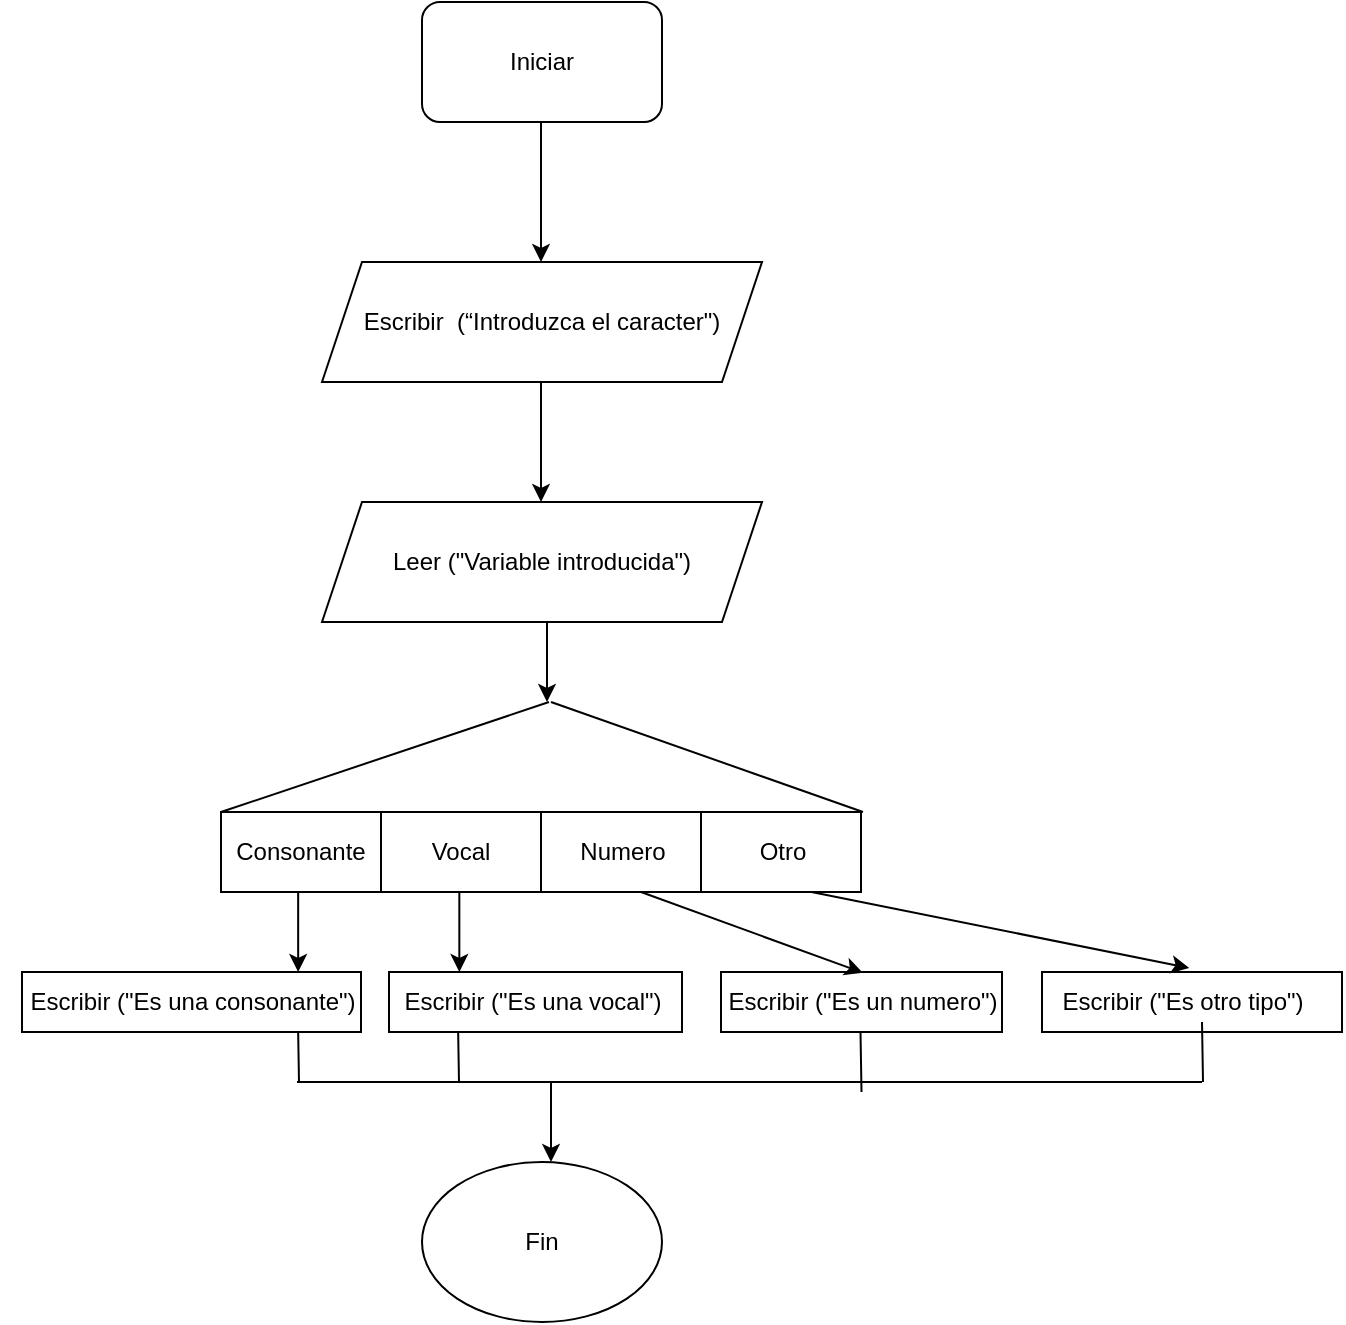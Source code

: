 <mxfile version="20.3.3" type="github">
  <diagram id="C5RBs43oDa-KdzZeNtuy" name="Page-1">
    <mxGraphModel dx="1278" dy="579" grid="1" gridSize="10" guides="1" tooltips="1" connect="1" arrows="1" fold="1" page="1" pageScale="1" pageWidth="827" pageHeight="1169" math="0" shadow="0">
      <root>
        <mxCell id="WIyWlLk6GJQsqaUBKTNV-0" />
        <mxCell id="WIyWlLk6GJQsqaUBKTNV-1" parent="WIyWlLk6GJQsqaUBKTNV-0" />
        <mxCell id="WNN6O7Ay_yX6jdCM337C-0" value="&lt;font style=&quot;vertical-align: inherit;&quot;&gt;&lt;font style=&quot;vertical-align: inherit;&quot;&gt;Iniciar&lt;/font&gt;&lt;/font&gt;" style="rounded=1;whiteSpace=wrap;html=1;" vertex="1" parent="WIyWlLk6GJQsqaUBKTNV-1">
          <mxGeometry x="320" y="40.0" width="120" height="60" as="geometry" />
        </mxCell>
        <mxCell id="WNN6O7Ay_yX6jdCM337C-1" value="" style="endArrow=classic;html=1;rounded=0;" edge="1" parent="WIyWlLk6GJQsqaUBKTNV-1">
          <mxGeometry width="50" height="50" relative="1" as="geometry">
            <mxPoint x="379.5" y="100.0" as="sourcePoint" />
            <mxPoint x="379.5" y="170.0" as="targetPoint" />
          </mxGeometry>
        </mxCell>
        <mxCell id="WNN6O7Ay_yX6jdCM337C-2" value="&lt;font style=&quot;vertical-align: inherit;&quot;&gt;&lt;font style=&quot;vertical-align: inherit;&quot;&gt;&lt;font style=&quot;vertical-align: inherit;&quot;&gt;&lt;font style=&quot;vertical-align: inherit;&quot;&gt;&lt;font style=&quot;vertical-align: inherit;&quot;&gt;&lt;font style=&quot;vertical-align: inherit;&quot;&gt;Escribir&amp;nbsp; &lt;/font&gt;&lt;/font&gt;&lt;/font&gt;&lt;/font&gt;&lt;/font&gt;&lt;/font&gt;&lt;span id=&quot;docs-internal-guid-b2af90ea-7fff-9c41-b5fd-789b85aaa53d&quot;&gt;&lt;span style=&quot;font-family: Arial; background-color: transparent; font-variant-numeric: normal; font-variant-east-asian: normal; vertical-align: baseline;&quot;&gt;&lt;font style=&quot;vertical-align: inherit;&quot;&gt;&lt;font style=&quot;vertical-align: inherit; font-size: 12px;&quot;&gt;&lt;font style=&quot;vertical-align: inherit;&quot;&gt;&lt;font style=&quot;vertical-align: inherit;&quot;&gt;(“Introduzca el caracter&quot;)&lt;/font&gt;&lt;/font&gt;&lt;/font&gt;&lt;/font&gt;&lt;/span&gt;&lt;/span&gt;" style="shape=parallelogram;perimeter=parallelogramPerimeter;whiteSpace=wrap;html=1;fixedSize=1;" vertex="1" parent="WIyWlLk6GJQsqaUBKTNV-1">
          <mxGeometry x="270" y="170" width="220" height="60" as="geometry" />
        </mxCell>
        <mxCell id="WNN6O7Ay_yX6jdCM337C-3" value="" style="endArrow=classic;html=1;rounded=0;fontSize=12;" edge="1" parent="WIyWlLk6GJQsqaUBKTNV-1">
          <mxGeometry width="50" height="50" relative="1" as="geometry">
            <mxPoint x="379.5" y="230" as="sourcePoint" />
            <mxPoint x="379.5" y="290" as="targetPoint" />
          </mxGeometry>
        </mxCell>
        <mxCell id="WNN6O7Ay_yX6jdCM337C-4" value="&lt;font style=&quot;vertical-align: inherit;&quot;&gt;&lt;font style=&quot;vertical-align: inherit;&quot;&gt;Leer (&quot;Variable introducida&quot;)&lt;/font&gt;&lt;/font&gt;" style="shape=parallelogram;perimeter=parallelogramPerimeter;whiteSpace=wrap;html=1;fixedSize=1;fontSize=12;" vertex="1" parent="WIyWlLk6GJQsqaUBKTNV-1">
          <mxGeometry x="270" y="290" width="220" height="60" as="geometry" />
        </mxCell>
        <mxCell id="WNN6O7Ay_yX6jdCM337C-5" value="" style="rounded=0;whiteSpace=wrap;html=1;fontSize=12;" vertex="1" parent="WIyWlLk6GJQsqaUBKTNV-1">
          <mxGeometry x="219.5" y="445" width="320" height="40" as="geometry" />
        </mxCell>
        <mxCell id="WNN6O7Ay_yX6jdCM337C-6" value="" style="endArrow=none;html=1;rounded=0;fontSize=12;" edge="1" parent="WIyWlLk6GJQsqaUBKTNV-1">
          <mxGeometry width="50" height="50" relative="1" as="geometry">
            <mxPoint x="299.5" y="485" as="sourcePoint" />
            <mxPoint x="299.5" y="445" as="targetPoint" />
            <Array as="points">
              <mxPoint x="299.5" y="465" />
            </Array>
          </mxGeometry>
        </mxCell>
        <mxCell id="WNN6O7Ay_yX6jdCM337C-7" value="" style="endArrow=none;html=1;rounded=0;fontSize=12;" edge="1" parent="WIyWlLk6GJQsqaUBKTNV-1">
          <mxGeometry width="50" height="50" relative="1" as="geometry">
            <mxPoint x="379.5" y="485" as="sourcePoint" />
            <mxPoint x="379.5" y="445" as="targetPoint" />
          </mxGeometry>
        </mxCell>
        <mxCell id="WNN6O7Ay_yX6jdCM337C-8" value="" style="endArrow=none;html=1;rounded=0;fontSize=12;" edge="1" parent="WIyWlLk6GJQsqaUBKTNV-1">
          <mxGeometry width="50" height="50" relative="1" as="geometry">
            <mxPoint x="459.5" y="485" as="sourcePoint" />
            <mxPoint x="459.5" y="445" as="targetPoint" />
          </mxGeometry>
        </mxCell>
        <mxCell id="WNN6O7Ay_yX6jdCM337C-9" value="&lt;font style=&quot;vertical-align: inherit;&quot;&gt;&lt;font style=&quot;vertical-align: inherit;&quot;&gt;&lt;font style=&quot;vertical-align: inherit;&quot;&gt;&lt;font style=&quot;vertical-align: inherit;&quot;&gt;&lt;font style=&quot;vertical-align: inherit;&quot;&gt;&lt;font style=&quot;vertical-align: inherit;&quot;&gt;Consonante&lt;/font&gt;&lt;/font&gt;&lt;br&gt;&lt;/font&gt;&lt;/font&gt;&lt;/font&gt;&lt;/font&gt;" style="text;html=1;align=center;verticalAlign=middle;resizable=0;points=[];autosize=1;strokeColor=none;fillColor=none;fontSize=12;" vertex="1" parent="WIyWlLk6GJQsqaUBKTNV-1">
          <mxGeometry x="213.5" y="450" width="90" height="30" as="geometry" />
        </mxCell>
        <mxCell id="WNN6O7Ay_yX6jdCM337C-10" value="&lt;font style=&quot;vertical-align: inherit;&quot;&gt;&lt;font style=&quot;vertical-align: inherit;&quot;&gt;&lt;font style=&quot;vertical-align: inherit;&quot;&gt;&lt;font style=&quot;vertical-align: inherit;&quot;&gt;&lt;font style=&quot;vertical-align: inherit;&quot;&gt;&lt;font style=&quot;vertical-align: inherit;&quot;&gt;Vocal&lt;/font&gt;&lt;/font&gt;&lt;/font&gt;&lt;/font&gt;&lt;/font&gt;&lt;/font&gt;" style="text;html=1;align=center;verticalAlign=middle;resizable=0;points=[];autosize=1;strokeColor=none;fillColor=none;fontSize=12;" vertex="1" parent="WIyWlLk6GJQsqaUBKTNV-1">
          <mxGeometry x="313.5" y="450" width="50" height="30" as="geometry" />
        </mxCell>
        <mxCell id="WNN6O7Ay_yX6jdCM337C-11" value="&lt;font style=&quot;vertical-align: inherit;&quot;&gt;&lt;font style=&quot;vertical-align: inherit;&quot;&gt;&lt;font style=&quot;vertical-align: inherit;&quot;&gt;&lt;font style=&quot;vertical-align: inherit;&quot;&gt;&lt;font style=&quot;vertical-align: inherit;&quot;&gt;&lt;font style=&quot;vertical-align: inherit;&quot;&gt;Numero&lt;/font&gt;&lt;/font&gt;&lt;/font&gt;&lt;/font&gt;&lt;/font&gt;&lt;/font&gt;" style="text;html=1;align=center;verticalAlign=middle;resizable=0;points=[];autosize=1;strokeColor=none;fillColor=none;fontSize=12;" vertex="1" parent="WIyWlLk6GJQsqaUBKTNV-1">
          <mxGeometry x="384.5" y="450" width="70" height="30" as="geometry" />
        </mxCell>
        <mxCell id="WNN6O7Ay_yX6jdCM337C-12" value="&lt;font style=&quot;vertical-align: inherit;&quot;&gt;&lt;font style=&quot;vertical-align: inherit;&quot;&gt;&lt;font style=&quot;vertical-align: inherit;&quot;&gt;&lt;font style=&quot;vertical-align: inherit;&quot;&gt;Otro&lt;/font&gt;&lt;/font&gt;&lt;br&gt;&lt;/font&gt;&lt;/font&gt;" style="text;html=1;align=center;verticalAlign=middle;resizable=0;points=[];autosize=1;strokeColor=none;fillColor=none;fontSize=12;" vertex="1" parent="WIyWlLk6GJQsqaUBKTNV-1">
          <mxGeometry x="474.5" y="450" width="50" height="30" as="geometry" />
        </mxCell>
        <mxCell id="WNN6O7Ay_yX6jdCM337C-13" value="" style="rounded=0;whiteSpace=wrap;html=1;fontSize=12;" vertex="1" parent="WIyWlLk6GJQsqaUBKTNV-1">
          <mxGeometry x="120" y="525" width="169.5" height="30" as="geometry" />
        </mxCell>
        <mxCell id="WNN6O7Ay_yX6jdCM337C-14" value="" style="rounded=0;whiteSpace=wrap;html=1;fontSize=12;" vertex="1" parent="WIyWlLk6GJQsqaUBKTNV-1">
          <mxGeometry x="303.5" y="525" width="146.5" height="30" as="geometry" />
        </mxCell>
        <mxCell id="WNN6O7Ay_yX6jdCM337C-15" value="" style="rounded=0;whiteSpace=wrap;html=1;fontSize=12;" vertex="1" parent="WIyWlLk6GJQsqaUBKTNV-1">
          <mxGeometry x="469.5" y="525" width="140.5" height="30" as="geometry" />
        </mxCell>
        <mxCell id="WNN6O7Ay_yX6jdCM337C-16" value="" style="rounded=0;whiteSpace=wrap;html=1;fontSize=12;" vertex="1" parent="WIyWlLk6GJQsqaUBKTNV-1">
          <mxGeometry x="630" y="525" width="150" height="30" as="geometry" />
        </mxCell>
        <mxCell id="WNN6O7Ay_yX6jdCM337C-17" value="" style="endArrow=classic;html=1;rounded=0;fontSize=12;" edge="1" parent="WIyWlLk6GJQsqaUBKTNV-1">
          <mxGeometry width="50" height="50" relative="1" as="geometry">
            <mxPoint x="258.08" y="485" as="sourcePoint" />
            <mxPoint x="258.08" y="525" as="targetPoint" />
          </mxGeometry>
        </mxCell>
        <mxCell id="WNN6O7Ay_yX6jdCM337C-18" value="" style="endArrow=classic;html=1;rounded=0;fontSize=12;" edge="1" parent="WIyWlLk6GJQsqaUBKTNV-1">
          <mxGeometry width="50" height="50" relative="1" as="geometry">
            <mxPoint x="338.67" y="485" as="sourcePoint" />
            <mxPoint x="338.67" y="525" as="targetPoint" />
          </mxGeometry>
        </mxCell>
        <mxCell id="WNN6O7Ay_yX6jdCM337C-22" value="" style="endArrow=none;html=1;rounded=0;fontSize=12;" edge="1" parent="WIyWlLk6GJQsqaUBKTNV-1">
          <mxGeometry width="50" height="50" relative="1" as="geometry">
            <mxPoint x="219.5" y="445" as="sourcePoint" />
            <mxPoint x="383.5" y="390" as="targetPoint" />
          </mxGeometry>
        </mxCell>
        <mxCell id="WNN6O7Ay_yX6jdCM337C-23" value="" style="endArrow=none;html=1;rounded=0;fontSize=12;" edge="1" parent="WIyWlLk6GJQsqaUBKTNV-1">
          <mxGeometry width="50" height="50" relative="1" as="geometry">
            <mxPoint x="540.5" y="445" as="sourcePoint" />
            <mxPoint x="384.5" y="390" as="targetPoint" />
          </mxGeometry>
        </mxCell>
        <mxCell id="WNN6O7Ay_yX6jdCM337C-24" value="" style="endArrow=classic;html=1;rounded=0;fontSize=12;" edge="1" parent="WIyWlLk6GJQsqaUBKTNV-1">
          <mxGeometry width="50" height="50" relative="1" as="geometry">
            <mxPoint x="382.5" y="350" as="sourcePoint" />
            <mxPoint x="382.5" y="390" as="targetPoint" />
            <Array as="points">
              <mxPoint x="382.5" y="370" />
            </Array>
          </mxGeometry>
        </mxCell>
        <mxCell id="WNN6O7Ay_yX6jdCM337C-25" value="" style="endArrow=none;html=1;rounded=0;fontSize=12;" edge="1" parent="WIyWlLk6GJQsqaUBKTNV-1">
          <mxGeometry width="50" height="50" relative="1" as="geometry">
            <mxPoint x="258.5" y="580" as="sourcePoint" />
            <mxPoint x="258.08" y="555" as="targetPoint" />
          </mxGeometry>
        </mxCell>
        <mxCell id="WNN6O7Ay_yX6jdCM337C-26" value="" style="endArrow=none;html=1;rounded=0;fontSize=12;" edge="1" parent="WIyWlLk6GJQsqaUBKTNV-1">
          <mxGeometry width="50" height="50" relative="1" as="geometry">
            <mxPoint x="338.5" y="580" as="sourcePoint" />
            <mxPoint x="338.08" y="555" as="targetPoint" />
          </mxGeometry>
        </mxCell>
        <mxCell id="WNN6O7Ay_yX6jdCM337C-29" value="" style="endArrow=none;html=1;rounded=0;fontSize=12;" edge="1" parent="WIyWlLk6GJQsqaUBKTNV-1">
          <mxGeometry width="50" height="50" relative="1" as="geometry">
            <mxPoint x="257.5" y="580" as="sourcePoint" />
            <mxPoint x="503.5" y="580" as="targetPoint" />
          </mxGeometry>
        </mxCell>
        <mxCell id="WNN6O7Ay_yX6jdCM337C-30" value="&lt;font style=&quot;vertical-align: inherit;&quot;&gt;&lt;font style=&quot;vertical-align: inherit;&quot;&gt;&lt;font style=&quot;vertical-align: inherit;&quot;&gt;&lt;font style=&quot;vertical-align: inherit;&quot;&gt;Escribir (&quot;Es una consonante&quot;)&lt;/font&gt;&lt;/font&gt;&lt;/font&gt;&lt;/font&gt;" style="text;html=1;align=center;verticalAlign=middle;resizable=0;points=[];autosize=1;strokeColor=none;fillColor=none;fontSize=12;" vertex="1" parent="WIyWlLk6GJQsqaUBKTNV-1">
          <mxGeometry x="109.75" y="525" width="190" height="30" as="geometry" />
        </mxCell>
        <mxCell id="WNN6O7Ay_yX6jdCM337C-31" value="&lt;font style=&quot;vertical-align: inherit;&quot;&gt;&lt;font style=&quot;vertical-align: inherit;&quot;&gt;&lt;font style=&quot;vertical-align: inherit;&quot;&gt;&lt;font style=&quot;vertical-align: inherit;&quot;&gt;Escribir (&quot;Es una vocal&quot;)&lt;/font&gt;&lt;/font&gt;&lt;/font&gt;&lt;/font&gt;" style="text;html=1;align=center;verticalAlign=middle;resizable=0;points=[];autosize=1;strokeColor=none;fillColor=none;fontSize=12;" vertex="1" parent="WIyWlLk6GJQsqaUBKTNV-1">
          <mxGeometry x="299.75" y="525" width="150" height="30" as="geometry" />
        </mxCell>
        <mxCell id="WNN6O7Ay_yX6jdCM337C-32" value="&lt;font style=&quot;vertical-align: inherit;&quot;&gt;&lt;font style=&quot;vertical-align: inherit;&quot;&gt;&lt;font style=&quot;vertical-align: inherit;&quot;&gt;&lt;font style=&quot;vertical-align: inherit;&quot;&gt;Escribir (&quot;Es un numero&quot;)&lt;/font&gt;&lt;/font&gt;&lt;/font&gt;&lt;/font&gt;" style="text;html=1;align=center;verticalAlign=middle;resizable=0;points=[];autosize=1;strokeColor=none;fillColor=none;fontSize=12;" vertex="1" parent="WIyWlLk6GJQsqaUBKTNV-1">
          <mxGeometry x="459.75" y="525" width="160" height="30" as="geometry" />
        </mxCell>
        <mxCell id="WNN6O7Ay_yX6jdCM337C-33" value="&lt;font style=&quot;vertical-align: inherit;&quot;&gt;&lt;font style=&quot;vertical-align: inherit;&quot;&gt;&lt;font style=&quot;vertical-align: inherit;&quot;&gt;&lt;font style=&quot;vertical-align: inherit;&quot;&gt;&lt;font style=&quot;vertical-align: inherit;&quot;&gt;&lt;font style=&quot;vertical-align: inherit;&quot;&gt;&lt;font style=&quot;vertical-align: inherit;&quot;&gt;&lt;font style=&quot;vertical-align: inherit;&quot;&gt;Escribir (&quot;Es otro tipo&quot;)&lt;/font&gt;&lt;/font&gt;&lt;/font&gt;&lt;/font&gt;&lt;/font&gt;&lt;/font&gt;&lt;/font&gt;&lt;/font&gt;" style="text;html=1;align=center;verticalAlign=middle;resizable=0;points=[];autosize=1;strokeColor=none;fillColor=none;fontSize=12;" vertex="1" parent="WIyWlLk6GJQsqaUBKTNV-1">
          <mxGeometry x="630" y="525" width="140" height="30" as="geometry" />
        </mxCell>
        <mxCell id="WNN6O7Ay_yX6jdCM337C-34" value="" style="endArrow=classic;html=1;rounded=0;fontSize=12;" edge="1" parent="WIyWlLk6GJQsqaUBKTNV-1">
          <mxGeometry width="50" height="50" relative="1" as="geometry">
            <mxPoint x="384.5" y="580" as="sourcePoint" />
            <mxPoint x="384.5" y="620" as="targetPoint" />
          </mxGeometry>
        </mxCell>
        <mxCell id="WNN6O7Ay_yX6jdCM337C-37" value="" style="endArrow=classic;html=1;rounded=0;fontSize=12;entryX=0.504;entryY=0.013;entryDx=0;entryDy=0;entryPerimeter=0;" edge="1" parent="WIyWlLk6GJQsqaUBKTNV-1" target="WNN6O7Ay_yX6jdCM337C-32">
          <mxGeometry width="50" height="50" relative="1" as="geometry">
            <mxPoint x="429.5" y="485" as="sourcePoint" />
            <mxPoint x="459.75" y="515" as="targetPoint" />
          </mxGeometry>
        </mxCell>
        <mxCell id="WNN6O7Ay_yX6jdCM337C-39" value="" style="endArrow=classic;html=1;rounded=0;fontSize=12;entryX=0.526;entryY=-0.067;entryDx=0;entryDy=0;entryPerimeter=0;" edge="1" parent="WIyWlLk6GJQsqaUBKTNV-1" target="WNN6O7Ay_yX6jdCM337C-33">
          <mxGeometry width="50" height="50" relative="1" as="geometry">
            <mxPoint x="514.75" y="485" as="sourcePoint" />
            <mxPoint x="564.75" y="515" as="targetPoint" />
          </mxGeometry>
        </mxCell>
        <mxCell id="WNN6O7Ay_yX6jdCM337C-40" value="" style="endArrow=none;html=1;rounded=0;fontSize=12;" edge="1" parent="WIyWlLk6GJQsqaUBKTNV-1">
          <mxGeometry width="50" height="50" relative="1" as="geometry">
            <mxPoint x="500" y="580" as="sourcePoint" />
            <mxPoint x="710" y="580" as="targetPoint" />
            <Array as="points">
              <mxPoint x="570" y="580" />
            </Array>
          </mxGeometry>
        </mxCell>
        <mxCell id="WNN6O7Ay_yX6jdCM337C-41" value="" style="endArrow=none;html=1;rounded=0;fontSize=12;" edge="1" parent="WIyWlLk6GJQsqaUBKTNV-1">
          <mxGeometry width="50" height="50" relative="1" as="geometry">
            <mxPoint x="539.75" y="585" as="sourcePoint" />
            <mxPoint x="539.25" y="555" as="targetPoint" />
          </mxGeometry>
        </mxCell>
        <mxCell id="WNN6O7Ay_yX6jdCM337C-42" value="" style="endArrow=none;html=1;rounded=0;fontSize=12;" edge="1" parent="WIyWlLk6GJQsqaUBKTNV-1">
          <mxGeometry width="50" height="50" relative="1" as="geometry">
            <mxPoint x="710.5" y="580" as="sourcePoint" />
            <mxPoint x="710" y="550" as="targetPoint" />
          </mxGeometry>
        </mxCell>
        <mxCell id="WNN6O7Ay_yX6jdCM337C-43" value="&lt;font style=&quot;vertical-align: inherit;&quot;&gt;&lt;font style=&quot;vertical-align: inherit;&quot;&gt;Fin&lt;/font&gt;&lt;/font&gt;" style="ellipse;whiteSpace=wrap;html=1;fontSize=12;" vertex="1" parent="WIyWlLk6GJQsqaUBKTNV-1">
          <mxGeometry x="320" y="620" width="120" height="80" as="geometry" />
        </mxCell>
      </root>
    </mxGraphModel>
  </diagram>
</mxfile>
